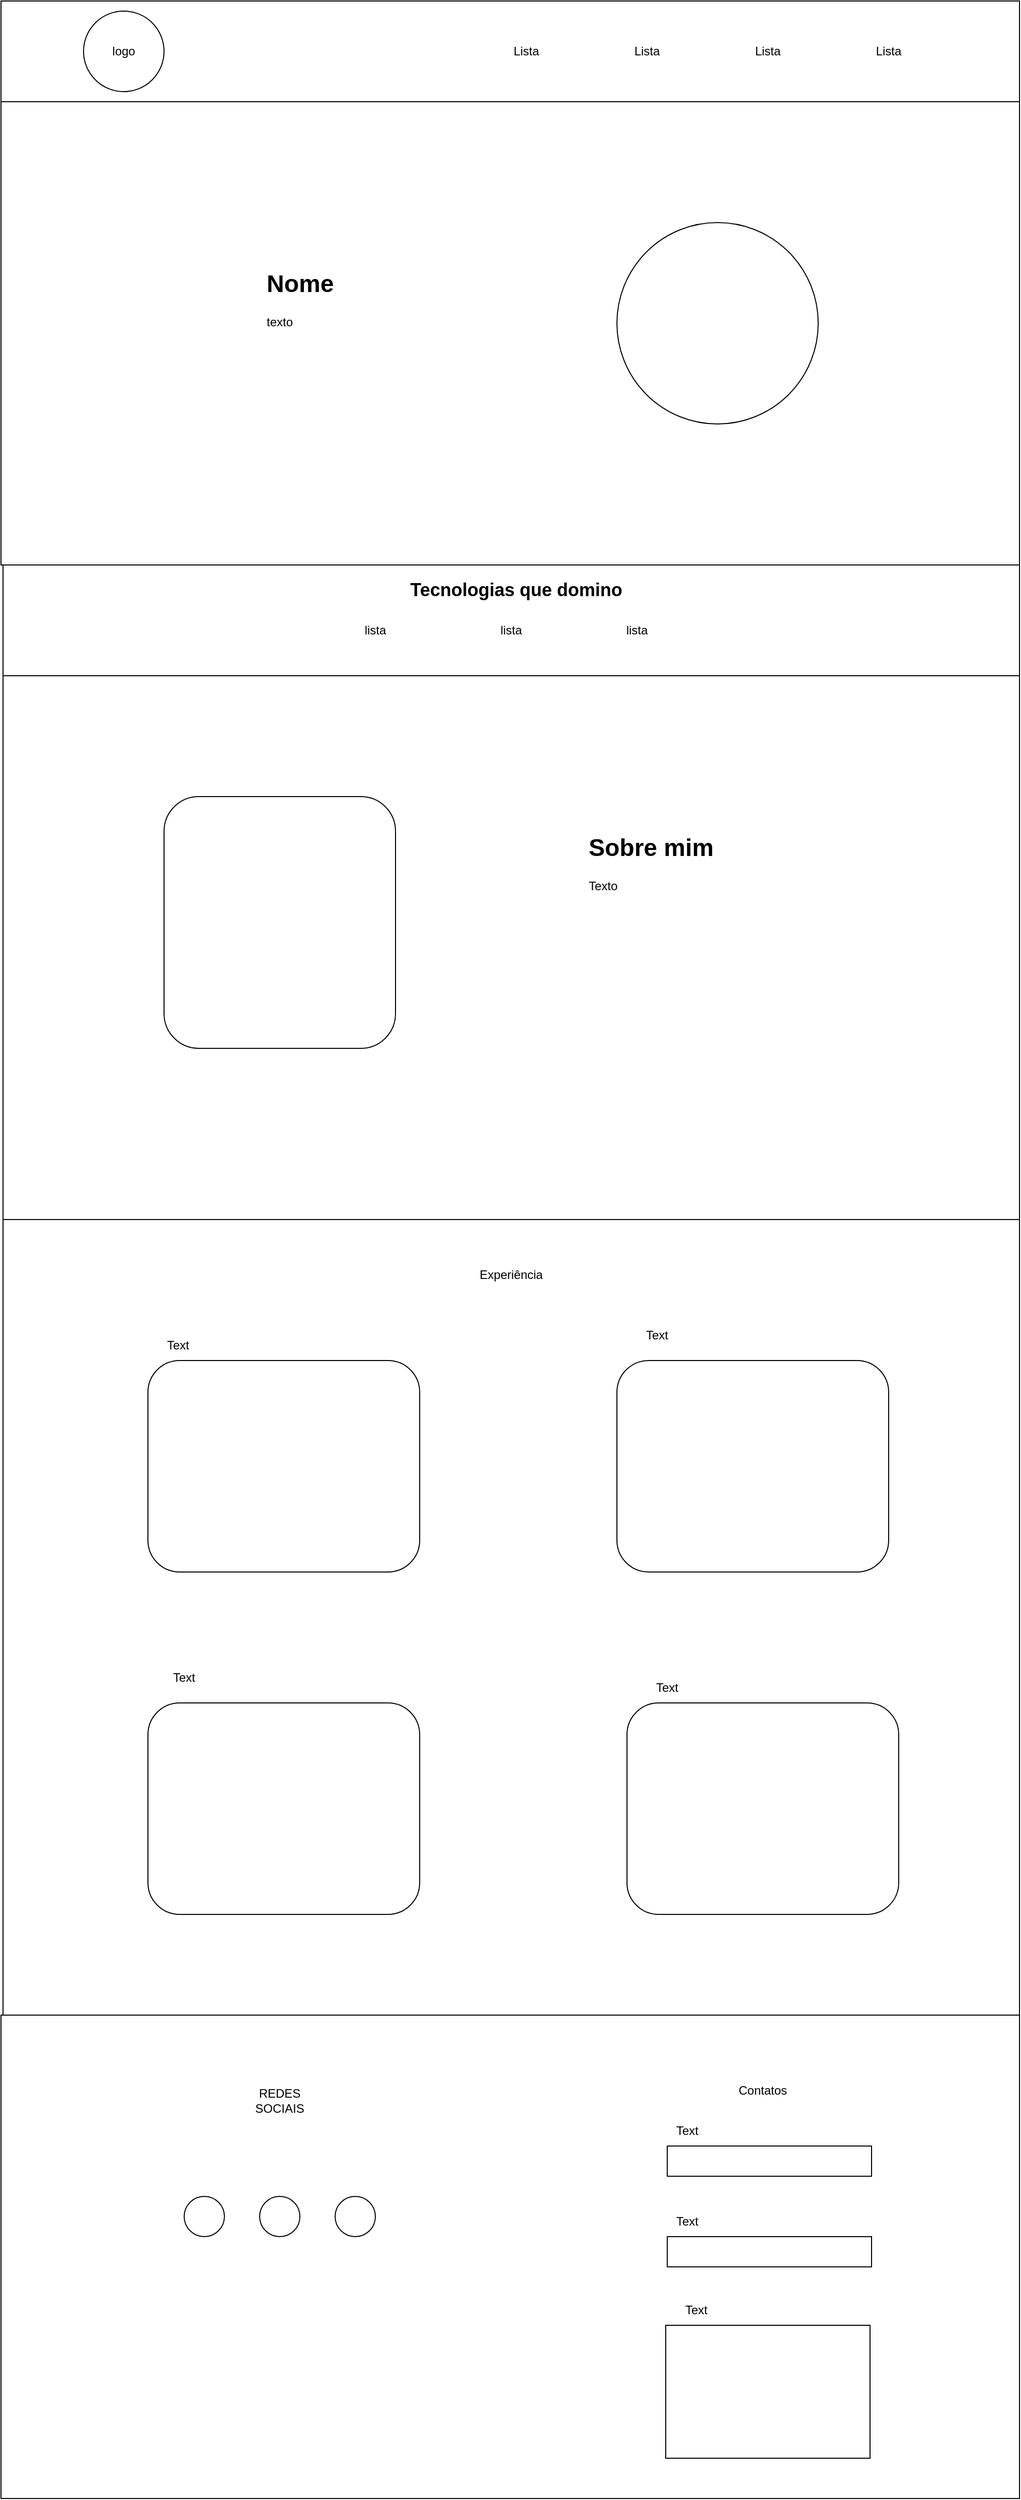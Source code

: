 <mxfile version="24.2.5" type="github">
  <diagram name="Página-1" id="48yXKGRJETuMpNYpAfPb">
    <mxGraphModel dx="2261" dy="772" grid="1" gridSize="10" guides="1" tooltips="1" connect="1" arrows="1" fold="1" page="1" pageScale="1" pageWidth="827" pageHeight="1169" math="0" shadow="0">
      <root>
        <mxCell id="0" />
        <mxCell id="1" parent="0" />
        <mxCell id="YQuknea44hqfS1W9OkNM-2" value="" style="rounded=0;whiteSpace=wrap;html=1;" vertex="1" parent="1">
          <mxGeometry x="-2" width="1012" height="560" as="geometry" />
        </mxCell>
        <mxCell id="YQuknea44hqfS1W9OkNM-3" value="" style="rounded=0;whiteSpace=wrap;html=1;" vertex="1" parent="1">
          <mxGeometry x="-2" width="1012" height="100" as="geometry" />
        </mxCell>
        <mxCell id="YQuknea44hqfS1W9OkNM-4" value="logo" style="ellipse;whiteSpace=wrap;html=1;aspect=fixed;" vertex="1" parent="1">
          <mxGeometry x="80" y="10" width="80" height="80" as="geometry" />
        </mxCell>
        <mxCell id="YQuknea44hqfS1W9OkNM-5" value="Lista" style="text;html=1;align=center;verticalAlign=middle;whiteSpace=wrap;rounded=0;" vertex="1" parent="1">
          <mxGeometry x="490" y="35" width="60" height="30" as="geometry" />
        </mxCell>
        <mxCell id="YQuknea44hqfS1W9OkNM-6" value="Lista" style="text;html=1;align=center;verticalAlign=middle;whiteSpace=wrap;rounded=0;" vertex="1" parent="1">
          <mxGeometry x="610" y="35" width="60" height="30" as="geometry" />
        </mxCell>
        <mxCell id="YQuknea44hqfS1W9OkNM-7" value="Lista" style="text;html=1;align=center;verticalAlign=middle;whiteSpace=wrap;rounded=0;" vertex="1" parent="1">
          <mxGeometry x="730" y="35" width="60" height="30" as="geometry" />
        </mxCell>
        <mxCell id="YQuknea44hqfS1W9OkNM-8" value="Lista" style="text;html=1;align=center;verticalAlign=middle;whiteSpace=wrap;rounded=0;" vertex="1" parent="1">
          <mxGeometry x="850" y="35" width="60" height="30" as="geometry" />
        </mxCell>
        <mxCell id="YQuknea44hqfS1W9OkNM-9" value="&lt;h1 style=&quot;margin-top: 0px;&quot;&gt;Nome&lt;/h1&gt;&lt;p&gt;texto&lt;/p&gt;" style="text;html=1;whiteSpace=wrap;overflow=hidden;rounded=0;" vertex="1" parent="1">
          <mxGeometry x="260" y="260" width="180" height="120" as="geometry" />
        </mxCell>
        <mxCell id="YQuknea44hqfS1W9OkNM-10" value="" style="ellipse;whiteSpace=wrap;html=1;aspect=fixed;" vertex="1" parent="1">
          <mxGeometry x="610" y="220" width="200" height="200" as="geometry" />
        </mxCell>
        <mxCell id="YQuknea44hqfS1W9OkNM-11" value="" style="rounded=0;whiteSpace=wrap;html=1;" vertex="1" parent="1">
          <mxGeometry y="560" width="1010" height="110" as="geometry" />
        </mxCell>
        <mxCell id="YQuknea44hqfS1W9OkNM-13" value="&lt;h2 style=&quot;margin: 0px; font-family: Montserrat, sans-serif; text-align: start;&quot;&gt;Tecnologias que domino&lt;/h2&gt;" style="text;html=1;align=center;verticalAlign=middle;whiteSpace=wrap;rounded=0;" vertex="1" parent="1">
          <mxGeometry x="340" y="570" width="340" height="30" as="geometry" />
        </mxCell>
        <mxCell id="YQuknea44hqfS1W9OkNM-14" value="lista" style="text;html=1;align=center;verticalAlign=middle;whiteSpace=wrap;rounded=0;" vertex="1" parent="1">
          <mxGeometry x="340" y="610" width="60" height="30" as="geometry" />
        </mxCell>
        <mxCell id="YQuknea44hqfS1W9OkNM-15" value="lista" style="text;html=1;align=center;verticalAlign=middle;whiteSpace=wrap;rounded=0;" vertex="1" parent="1">
          <mxGeometry x="475" y="610" width="60" height="30" as="geometry" />
        </mxCell>
        <mxCell id="YQuknea44hqfS1W9OkNM-16" value="lista" style="text;html=1;align=center;verticalAlign=middle;whiteSpace=wrap;rounded=0;" vertex="1" parent="1">
          <mxGeometry x="600" y="610" width="60" height="30" as="geometry" />
        </mxCell>
        <mxCell id="YQuknea44hqfS1W9OkNM-17" value="" style="rounded=0;whiteSpace=wrap;html=1;" vertex="1" parent="1">
          <mxGeometry y="670" width="1010" height="540" as="geometry" />
        </mxCell>
        <mxCell id="YQuknea44hqfS1W9OkNM-18" value="" style="rounded=1;whiteSpace=wrap;html=1;" vertex="1" parent="1">
          <mxGeometry x="160" y="790" width="230" height="250" as="geometry" />
        </mxCell>
        <mxCell id="YQuknea44hqfS1W9OkNM-19" value="&lt;h1 style=&quot;margin-top: 0px;&quot;&gt;Sobre mim&lt;/h1&gt;&lt;p&gt;Texto&lt;/p&gt;" style="text;html=1;whiteSpace=wrap;overflow=hidden;rounded=0;" vertex="1" parent="1">
          <mxGeometry x="580" y="820" width="180" height="120" as="geometry" />
        </mxCell>
        <mxCell id="YQuknea44hqfS1W9OkNM-20" value="" style="rounded=0;whiteSpace=wrap;html=1;" vertex="1" parent="1">
          <mxGeometry y="1210" width="1010" height="790" as="geometry" />
        </mxCell>
        <mxCell id="YQuknea44hqfS1W9OkNM-21" value="Experiência" style="text;html=1;align=center;verticalAlign=middle;whiteSpace=wrap;rounded=0;" vertex="1" parent="1">
          <mxGeometry x="450" y="1250" width="110" height="30" as="geometry" />
        </mxCell>
        <mxCell id="YQuknea44hqfS1W9OkNM-22" value="" style="rounded=1;whiteSpace=wrap;html=1;" vertex="1" parent="1">
          <mxGeometry x="144" y="1350" width="270" height="210" as="geometry" />
        </mxCell>
        <mxCell id="YQuknea44hqfS1W9OkNM-24" value="" style="rounded=1;whiteSpace=wrap;html=1;" vertex="1" parent="1">
          <mxGeometry x="610" y="1350" width="270" height="210" as="geometry" />
        </mxCell>
        <mxCell id="YQuknea44hqfS1W9OkNM-26" value="" style="rounded=1;whiteSpace=wrap;html=1;" vertex="1" parent="1">
          <mxGeometry x="144" y="1690" width="270" height="210" as="geometry" />
        </mxCell>
        <mxCell id="YQuknea44hqfS1W9OkNM-27" value="" style="rounded=1;whiteSpace=wrap;html=1;" vertex="1" parent="1">
          <mxGeometry x="620" y="1690" width="270" height="210" as="geometry" />
        </mxCell>
        <mxCell id="YQuknea44hqfS1W9OkNM-28" value="Text" style="text;html=1;align=center;verticalAlign=middle;whiteSpace=wrap;rounded=0;" vertex="1" parent="1">
          <mxGeometry x="150" y="1650" width="60" height="30" as="geometry" />
        </mxCell>
        <mxCell id="YQuknea44hqfS1W9OkNM-29" value="Text" style="text;html=1;align=center;verticalAlign=middle;whiteSpace=wrap;rounded=0;" vertex="1" parent="1">
          <mxGeometry x="144" y="1320" width="60" height="30" as="geometry" />
        </mxCell>
        <mxCell id="YQuknea44hqfS1W9OkNM-30" value="Text" style="text;html=1;align=center;verticalAlign=middle;whiteSpace=wrap;rounded=0;" vertex="1" parent="1">
          <mxGeometry x="620" y="1310" width="60" height="30" as="geometry" />
        </mxCell>
        <mxCell id="YQuknea44hqfS1W9OkNM-31" value="Text" style="text;html=1;align=center;verticalAlign=middle;whiteSpace=wrap;rounded=0;" vertex="1" parent="1">
          <mxGeometry x="630" y="1660" width="60" height="30" as="geometry" />
        </mxCell>
        <mxCell id="YQuknea44hqfS1W9OkNM-32" value="" style="rounded=0;whiteSpace=wrap;html=1;" vertex="1" parent="1">
          <mxGeometry x="-2" y="2000" width="1012" height="480" as="geometry" />
        </mxCell>
        <mxCell id="YQuknea44hqfS1W9OkNM-33" value="REDES SOCIAIS" style="text;html=1;align=center;verticalAlign=middle;whiteSpace=wrap;rounded=0;" vertex="1" parent="1">
          <mxGeometry x="245" y="2070" width="60" height="30" as="geometry" />
        </mxCell>
        <mxCell id="YQuknea44hqfS1W9OkNM-35" value="" style="ellipse;whiteSpace=wrap;html=1;aspect=fixed;" vertex="1" parent="1">
          <mxGeometry x="180" y="2180" width="40" height="40" as="geometry" />
        </mxCell>
        <mxCell id="YQuknea44hqfS1W9OkNM-36" value="" style="ellipse;whiteSpace=wrap;html=1;aspect=fixed;" vertex="1" parent="1">
          <mxGeometry x="255" y="2180" width="40" height="40" as="geometry" />
        </mxCell>
        <mxCell id="YQuknea44hqfS1W9OkNM-37" value="" style="ellipse;whiteSpace=wrap;html=1;aspect=fixed;" vertex="1" parent="1">
          <mxGeometry x="330" y="2180" width="40" height="40" as="geometry" />
        </mxCell>
        <mxCell id="YQuknea44hqfS1W9OkNM-39" value="Contatos" style="text;html=1;align=center;verticalAlign=middle;whiteSpace=wrap;rounded=0;" vertex="1" parent="1">
          <mxGeometry x="725" y="2060" width="60" height="30" as="geometry" />
        </mxCell>
        <mxCell id="YQuknea44hqfS1W9OkNM-40" value="" style="rounded=0;whiteSpace=wrap;html=1;" vertex="1" parent="1">
          <mxGeometry x="660" y="2130" width="203" height="30" as="geometry" />
        </mxCell>
        <mxCell id="YQuknea44hqfS1W9OkNM-41" value="Text" style="text;html=1;align=center;verticalAlign=middle;whiteSpace=wrap;rounded=0;" vertex="1" parent="1">
          <mxGeometry x="650" y="2100" width="60" height="30" as="geometry" />
        </mxCell>
        <mxCell id="YQuknea44hqfS1W9OkNM-42" value="" style="rounded=0;whiteSpace=wrap;html=1;" vertex="1" parent="1">
          <mxGeometry x="660" y="2220" width="203" height="30" as="geometry" />
        </mxCell>
        <mxCell id="YQuknea44hqfS1W9OkNM-43" value="Text" style="text;html=1;align=center;verticalAlign=middle;whiteSpace=wrap;rounded=0;" vertex="1" parent="1">
          <mxGeometry x="650" y="2190" width="60" height="30" as="geometry" />
        </mxCell>
        <mxCell id="YQuknea44hqfS1W9OkNM-46" value="" style="rounded=0;whiteSpace=wrap;html=1;" vertex="1" parent="1">
          <mxGeometry x="658.5" y="2308" width="203" height="132" as="geometry" />
        </mxCell>
        <mxCell id="YQuknea44hqfS1W9OkNM-47" value="Text" style="text;html=1;align=center;verticalAlign=middle;whiteSpace=wrap;rounded=0;" vertex="1" parent="1">
          <mxGeometry x="658.5" y="2278" width="60" height="30" as="geometry" />
        </mxCell>
      </root>
    </mxGraphModel>
  </diagram>
</mxfile>
